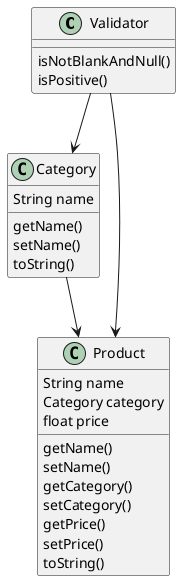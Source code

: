 @startuml
'https://plantuml.com/class-diagram
Validator --> Category
Category --> Product
Validator --> Product

class Category {
String name
getName()
setName()
toString()
}
class Product {
String name
Category category
float price
getName()
setName()
getCategory()
setCategory()
getPrice()
setPrice()
toString()
}

class Validator {
isNotBlankAndNull()
isPositive()
}


@enduml